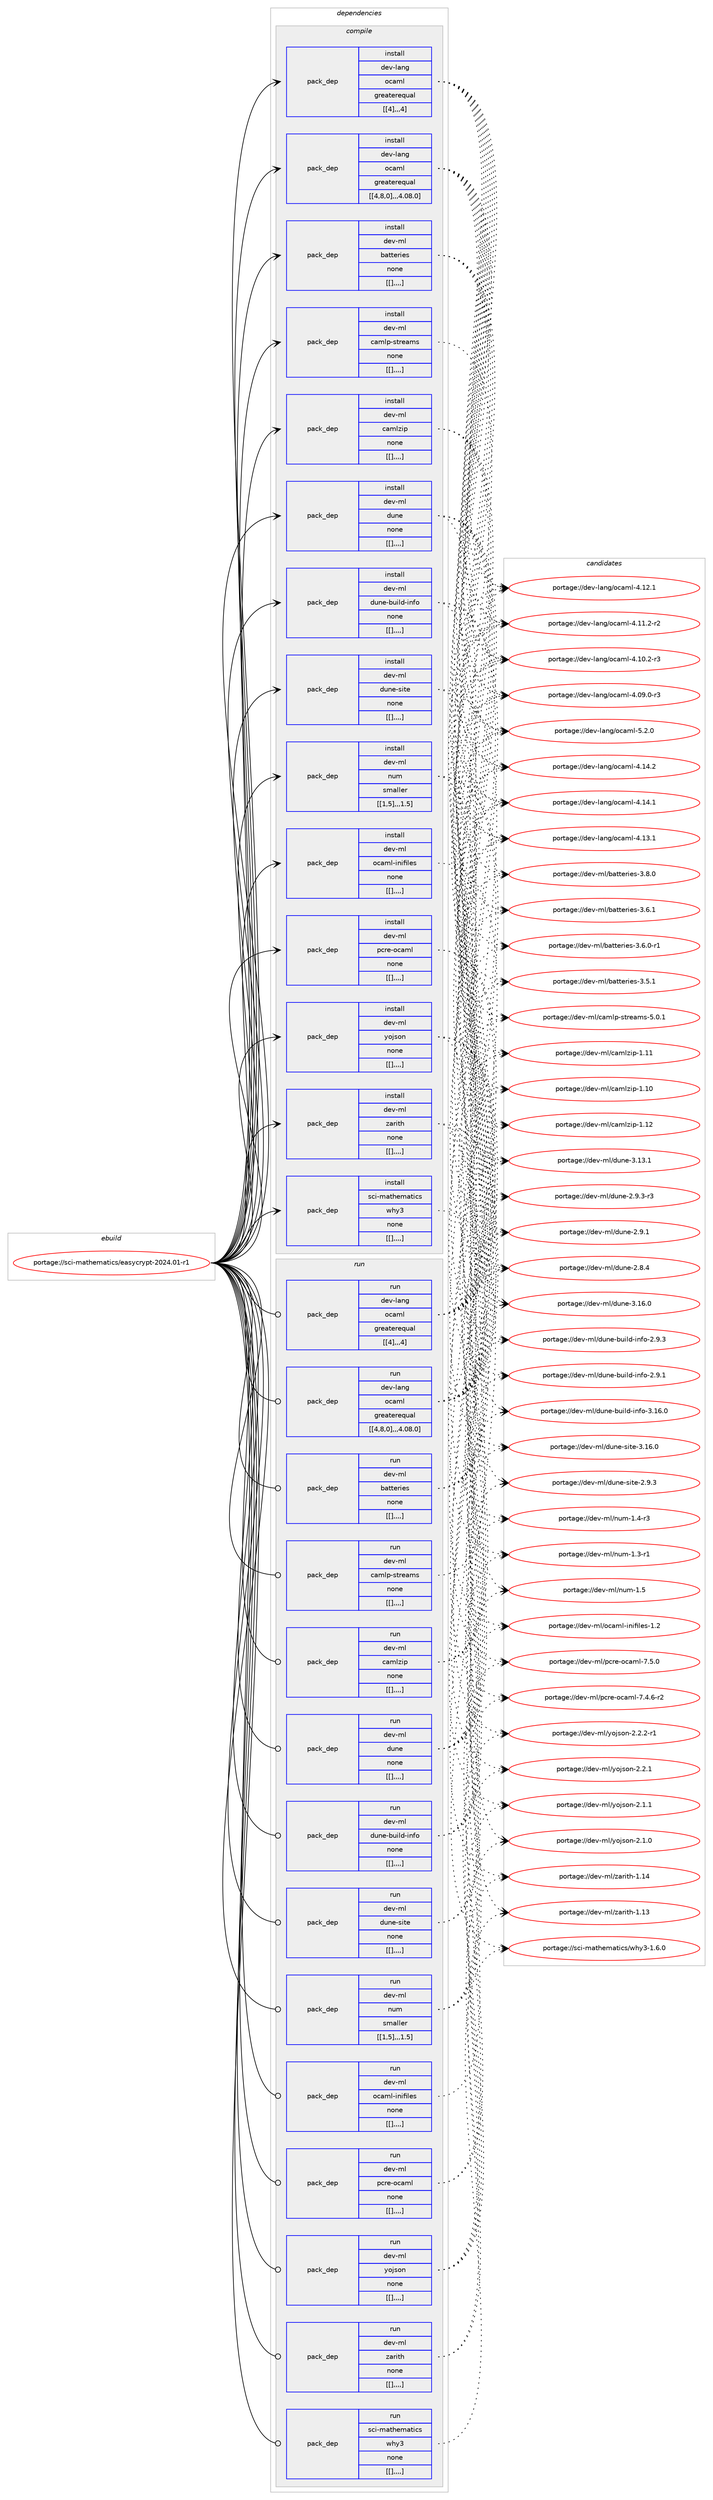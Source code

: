 digraph prolog {

# *************
# Graph options
# *************

newrank=true;
concentrate=true;
compound=true;
graph [rankdir=LR,fontname=Helvetica,fontsize=10,ranksep=1.5];#, ranksep=2.5, nodesep=0.2];
edge  [arrowhead=vee];
node  [fontname=Helvetica,fontsize=10];

# **********
# The ebuild
# **********

subgraph cluster_leftcol {
color=gray;
label=<<i>ebuild</i>>;
id [label="portage://sci-mathematics/easycrypt-2024.01-r1", color=red, width=4, href="../sci-mathematics/easycrypt-2024.01-r1.svg"];
}

# ****************
# The dependencies
# ****************

subgraph cluster_midcol {
color=gray;
label=<<i>dependencies</i>>;
subgraph cluster_compile {
fillcolor="#eeeeee";
style=filled;
label=<<i>compile</i>>;
subgraph pack312253 {
dependency429611 [label=<<TABLE BORDER="0" CELLBORDER="1" CELLSPACING="0" CELLPADDING="4" WIDTH="220"><TR><TD ROWSPAN="6" CELLPADDING="30">pack_dep</TD></TR><TR><TD WIDTH="110">install</TD></TR><TR><TD>dev-lang</TD></TR><TR><TD>ocaml</TD></TR><TR><TD>greaterequal</TD></TR><TR><TD>[[4],,,4]</TD></TR></TABLE>>, shape=none, color=blue];
}
id:e -> dependency429611:w [weight=20,style="solid",arrowhead="vee"];
subgraph pack312270 {
dependency429653 [label=<<TABLE BORDER="0" CELLBORDER="1" CELLSPACING="0" CELLPADDING="4" WIDTH="220"><TR><TD ROWSPAN="6" CELLPADDING="30">pack_dep</TD></TR><TR><TD WIDTH="110">install</TD></TR><TR><TD>dev-lang</TD></TR><TR><TD>ocaml</TD></TR><TR><TD>greaterequal</TD></TR><TR><TD>[[4,8,0],,,4.08.0]</TD></TR></TABLE>>, shape=none, color=blue];
}
id:e -> dependency429653:w [weight=20,style="solid",arrowhead="vee"];
subgraph pack312299 {
dependency429683 [label=<<TABLE BORDER="0" CELLBORDER="1" CELLSPACING="0" CELLPADDING="4" WIDTH="220"><TR><TD ROWSPAN="6" CELLPADDING="30">pack_dep</TD></TR><TR><TD WIDTH="110">install</TD></TR><TR><TD>dev-ml</TD></TR><TR><TD>batteries</TD></TR><TR><TD>none</TD></TR><TR><TD>[[],,,,]</TD></TR></TABLE>>, shape=none, color=blue];
}
id:e -> dependency429683:w [weight=20,style="solid",arrowhead="vee"];
subgraph pack312325 {
dependency429759 [label=<<TABLE BORDER="0" CELLBORDER="1" CELLSPACING="0" CELLPADDING="4" WIDTH="220"><TR><TD ROWSPAN="6" CELLPADDING="30">pack_dep</TD></TR><TR><TD WIDTH="110">install</TD></TR><TR><TD>dev-ml</TD></TR><TR><TD>camlp-streams</TD></TR><TR><TD>none</TD></TR><TR><TD>[[],,,,]</TD></TR></TABLE>>, shape=none, color=blue];
}
id:e -> dependency429759:w [weight=20,style="solid",arrowhead="vee"];
subgraph pack312385 {
dependency429801 [label=<<TABLE BORDER="0" CELLBORDER="1" CELLSPACING="0" CELLPADDING="4" WIDTH="220"><TR><TD ROWSPAN="6" CELLPADDING="30">pack_dep</TD></TR><TR><TD WIDTH="110">install</TD></TR><TR><TD>dev-ml</TD></TR><TR><TD>camlzip</TD></TR><TR><TD>none</TD></TR><TR><TD>[[],,,,]</TD></TR></TABLE>>, shape=none, color=blue];
}
id:e -> dependency429801:w [weight=20,style="solid",arrowhead="vee"];
subgraph pack312426 {
dependency429919 [label=<<TABLE BORDER="0" CELLBORDER="1" CELLSPACING="0" CELLPADDING="4" WIDTH="220"><TR><TD ROWSPAN="6" CELLPADDING="30">pack_dep</TD></TR><TR><TD WIDTH="110">install</TD></TR><TR><TD>dev-ml</TD></TR><TR><TD>dune</TD></TR><TR><TD>none</TD></TR><TR><TD>[[],,,,]</TD></TR></TABLE>>, shape=none, color=blue];
}
id:e -> dependency429919:w [weight=20,style="solid",arrowhead="vee"];
subgraph pack312486 {
dependency429956 [label=<<TABLE BORDER="0" CELLBORDER="1" CELLSPACING="0" CELLPADDING="4" WIDTH="220"><TR><TD ROWSPAN="6" CELLPADDING="30">pack_dep</TD></TR><TR><TD WIDTH="110">install</TD></TR><TR><TD>dev-ml</TD></TR><TR><TD>dune-build-info</TD></TR><TR><TD>none</TD></TR><TR><TD>[[],,,,]</TD></TR></TABLE>>, shape=none, color=blue];
}
id:e -> dependency429956:w [weight=20,style="solid",arrowhead="vee"];
subgraph pack312511 {
dependency430025 [label=<<TABLE BORDER="0" CELLBORDER="1" CELLSPACING="0" CELLPADDING="4" WIDTH="220"><TR><TD ROWSPAN="6" CELLPADDING="30">pack_dep</TD></TR><TR><TD WIDTH="110">install</TD></TR><TR><TD>dev-ml</TD></TR><TR><TD>dune-site</TD></TR><TR><TD>none</TD></TR><TR><TD>[[],,,,]</TD></TR></TABLE>>, shape=none, color=blue];
}
id:e -> dependency430025:w [weight=20,style="solid",arrowhead="vee"];
subgraph pack312609 {
dependency430113 [label=<<TABLE BORDER="0" CELLBORDER="1" CELLSPACING="0" CELLPADDING="4" WIDTH="220"><TR><TD ROWSPAN="6" CELLPADDING="30">pack_dep</TD></TR><TR><TD WIDTH="110">install</TD></TR><TR><TD>dev-ml</TD></TR><TR><TD>num</TD></TR><TR><TD>smaller</TD></TR><TR><TD>[[1,5],,,1.5]</TD></TR></TABLE>>, shape=none, color=blue];
}
id:e -> dependency430113:w [weight=20,style="solid",arrowhead="vee"];
subgraph pack312639 {
dependency430198 [label=<<TABLE BORDER="0" CELLBORDER="1" CELLSPACING="0" CELLPADDING="4" WIDTH="220"><TR><TD ROWSPAN="6" CELLPADDING="30">pack_dep</TD></TR><TR><TD WIDTH="110">install</TD></TR><TR><TD>dev-ml</TD></TR><TR><TD>ocaml-inifiles</TD></TR><TR><TD>none</TD></TR><TR><TD>[[],,,,]</TD></TR></TABLE>>, shape=none, color=blue];
}
id:e -> dependency430198:w [weight=20,style="solid",arrowhead="vee"];
subgraph pack312679 {
dependency430217 [label=<<TABLE BORDER="0" CELLBORDER="1" CELLSPACING="0" CELLPADDING="4" WIDTH="220"><TR><TD ROWSPAN="6" CELLPADDING="30">pack_dep</TD></TR><TR><TD WIDTH="110">install</TD></TR><TR><TD>dev-ml</TD></TR><TR><TD>pcre-ocaml</TD></TR><TR><TD>none</TD></TR><TR><TD>[[],,,,]</TD></TR></TABLE>>, shape=none, color=blue];
}
id:e -> dependency430217:w [weight=20,style="solid",arrowhead="vee"];
subgraph pack312710 {
dependency430238 [label=<<TABLE BORDER="0" CELLBORDER="1" CELLSPACING="0" CELLPADDING="4" WIDTH="220"><TR><TD ROWSPAN="6" CELLPADDING="30">pack_dep</TD></TR><TR><TD WIDTH="110">install</TD></TR><TR><TD>dev-ml</TD></TR><TR><TD>yojson</TD></TR><TR><TD>none</TD></TR><TR><TD>[[],,,,]</TD></TR></TABLE>>, shape=none, color=blue];
}
id:e -> dependency430238:w [weight=20,style="solid",arrowhead="vee"];
subgraph pack312723 {
dependency430274 [label=<<TABLE BORDER="0" CELLBORDER="1" CELLSPACING="0" CELLPADDING="4" WIDTH="220"><TR><TD ROWSPAN="6" CELLPADDING="30">pack_dep</TD></TR><TR><TD WIDTH="110">install</TD></TR><TR><TD>dev-ml</TD></TR><TR><TD>zarith</TD></TR><TR><TD>none</TD></TR><TR><TD>[[],,,,]</TD></TR></TABLE>>, shape=none, color=blue];
}
id:e -> dependency430274:w [weight=20,style="solid",arrowhead="vee"];
subgraph pack312747 {
dependency430291 [label=<<TABLE BORDER="0" CELLBORDER="1" CELLSPACING="0" CELLPADDING="4" WIDTH="220"><TR><TD ROWSPAN="6" CELLPADDING="30">pack_dep</TD></TR><TR><TD WIDTH="110">install</TD></TR><TR><TD>sci-mathematics</TD></TR><TR><TD>why3</TD></TR><TR><TD>none</TD></TR><TR><TD>[[],,,,]</TD></TR></TABLE>>, shape=none, color=blue];
}
id:e -> dependency430291:w [weight=20,style="solid",arrowhead="vee"];
}
subgraph cluster_compileandrun {
fillcolor="#eeeeee";
style=filled;
label=<<i>compile and run</i>>;
}
subgraph cluster_run {
fillcolor="#eeeeee";
style=filled;
label=<<i>run</i>>;
subgraph pack312751 {
dependency430313 [label=<<TABLE BORDER="0" CELLBORDER="1" CELLSPACING="0" CELLPADDING="4" WIDTH="220"><TR><TD ROWSPAN="6" CELLPADDING="30">pack_dep</TD></TR><TR><TD WIDTH="110">run</TD></TR><TR><TD>dev-lang</TD></TR><TR><TD>ocaml</TD></TR><TR><TD>greaterequal</TD></TR><TR><TD>[[4],,,4]</TD></TR></TABLE>>, shape=none, color=blue];
}
id:e -> dependency430313:w [weight=20,style="solid",arrowhead="odot"];
subgraph pack312775 {
dependency430331 [label=<<TABLE BORDER="0" CELLBORDER="1" CELLSPACING="0" CELLPADDING="4" WIDTH="220"><TR><TD ROWSPAN="6" CELLPADDING="30">pack_dep</TD></TR><TR><TD WIDTH="110">run</TD></TR><TR><TD>dev-lang</TD></TR><TR><TD>ocaml</TD></TR><TR><TD>greaterequal</TD></TR><TR><TD>[[4,8,0],,,4.08.0]</TD></TR></TABLE>>, shape=none, color=blue];
}
id:e -> dependency430331:w [weight=20,style="solid",arrowhead="odot"];
subgraph pack312789 {
dependency430349 [label=<<TABLE BORDER="0" CELLBORDER="1" CELLSPACING="0" CELLPADDING="4" WIDTH="220"><TR><TD ROWSPAN="6" CELLPADDING="30">pack_dep</TD></TR><TR><TD WIDTH="110">run</TD></TR><TR><TD>dev-ml</TD></TR><TR><TD>batteries</TD></TR><TR><TD>none</TD></TR><TR><TD>[[],,,,]</TD></TR></TABLE>>, shape=none, color=blue];
}
id:e -> dependency430349:w [weight=20,style="solid",arrowhead="odot"];
subgraph pack312850 {
dependency430448 [label=<<TABLE BORDER="0" CELLBORDER="1" CELLSPACING="0" CELLPADDING="4" WIDTH="220"><TR><TD ROWSPAN="6" CELLPADDING="30">pack_dep</TD></TR><TR><TD WIDTH="110">run</TD></TR><TR><TD>dev-ml</TD></TR><TR><TD>camlp-streams</TD></TR><TR><TD>none</TD></TR><TR><TD>[[],,,,]</TD></TR></TABLE>>, shape=none, color=blue];
}
id:e -> dependency430448:w [weight=20,style="solid",arrowhead="odot"];
subgraph pack312919 {
dependency430555 [label=<<TABLE BORDER="0" CELLBORDER="1" CELLSPACING="0" CELLPADDING="4" WIDTH="220"><TR><TD ROWSPAN="6" CELLPADDING="30">pack_dep</TD></TR><TR><TD WIDTH="110">run</TD></TR><TR><TD>dev-ml</TD></TR><TR><TD>camlzip</TD></TR><TR><TD>none</TD></TR><TR><TD>[[],,,,]</TD></TR></TABLE>>, shape=none, color=blue];
}
id:e -> dependency430555:w [weight=20,style="solid",arrowhead="odot"];
subgraph pack312959 {
dependency430574 [label=<<TABLE BORDER="0" CELLBORDER="1" CELLSPACING="0" CELLPADDING="4" WIDTH="220"><TR><TD ROWSPAN="6" CELLPADDING="30">pack_dep</TD></TR><TR><TD WIDTH="110">run</TD></TR><TR><TD>dev-ml</TD></TR><TR><TD>dune</TD></TR><TR><TD>none</TD></TR><TR><TD>[[],,,,]</TD></TR></TABLE>>, shape=none, color=blue];
}
id:e -> dependency430574:w [weight=20,style="solid",arrowhead="odot"];
subgraph pack312996 {
dependency430628 [label=<<TABLE BORDER="0" CELLBORDER="1" CELLSPACING="0" CELLPADDING="4" WIDTH="220"><TR><TD ROWSPAN="6" CELLPADDING="30">pack_dep</TD></TR><TR><TD WIDTH="110">run</TD></TR><TR><TD>dev-ml</TD></TR><TR><TD>dune-build-info</TD></TR><TR><TD>none</TD></TR><TR><TD>[[],,,,]</TD></TR></TABLE>>, shape=none, color=blue];
}
id:e -> dependency430628:w [weight=20,style="solid",arrowhead="odot"];
subgraph pack313025 {
dependency430681 [label=<<TABLE BORDER="0" CELLBORDER="1" CELLSPACING="0" CELLPADDING="4" WIDTH="220"><TR><TD ROWSPAN="6" CELLPADDING="30">pack_dep</TD></TR><TR><TD WIDTH="110">run</TD></TR><TR><TD>dev-ml</TD></TR><TR><TD>dune-site</TD></TR><TR><TD>none</TD></TR><TR><TD>[[],,,,]</TD></TR></TABLE>>, shape=none, color=blue];
}
id:e -> dependency430681:w [weight=20,style="solid",arrowhead="odot"];
subgraph pack313049 {
dependency430702 [label=<<TABLE BORDER="0" CELLBORDER="1" CELLSPACING="0" CELLPADDING="4" WIDTH="220"><TR><TD ROWSPAN="6" CELLPADDING="30">pack_dep</TD></TR><TR><TD WIDTH="110">run</TD></TR><TR><TD>dev-ml</TD></TR><TR><TD>num</TD></TR><TR><TD>smaller</TD></TR><TR><TD>[[1,5],,,1.5]</TD></TR></TABLE>>, shape=none, color=blue];
}
id:e -> dependency430702:w [weight=20,style="solid",arrowhead="odot"];
subgraph pack313075 {
dependency430757 [label=<<TABLE BORDER="0" CELLBORDER="1" CELLSPACING="0" CELLPADDING="4" WIDTH="220"><TR><TD ROWSPAN="6" CELLPADDING="30">pack_dep</TD></TR><TR><TD WIDTH="110">run</TD></TR><TR><TD>dev-ml</TD></TR><TR><TD>ocaml-inifiles</TD></TR><TR><TD>none</TD></TR><TR><TD>[[],,,,]</TD></TR></TABLE>>, shape=none, color=blue];
}
id:e -> dependency430757:w [weight=20,style="solid",arrowhead="odot"];
subgraph pack313102 {
dependency430779 [label=<<TABLE BORDER="0" CELLBORDER="1" CELLSPACING="0" CELLPADDING="4" WIDTH="220"><TR><TD ROWSPAN="6" CELLPADDING="30">pack_dep</TD></TR><TR><TD WIDTH="110">run</TD></TR><TR><TD>dev-ml</TD></TR><TR><TD>pcre-ocaml</TD></TR><TR><TD>none</TD></TR><TR><TD>[[],,,,]</TD></TR></TABLE>>, shape=none, color=blue];
}
id:e -> dependency430779:w [weight=20,style="solid",arrowhead="odot"];
subgraph pack313117 {
dependency430821 [label=<<TABLE BORDER="0" CELLBORDER="1" CELLSPACING="0" CELLPADDING="4" WIDTH="220"><TR><TD ROWSPAN="6" CELLPADDING="30">pack_dep</TD></TR><TR><TD WIDTH="110">run</TD></TR><TR><TD>dev-ml</TD></TR><TR><TD>yojson</TD></TR><TR><TD>none</TD></TR><TR><TD>[[],,,,]</TD></TR></TABLE>>, shape=none, color=blue];
}
id:e -> dependency430821:w [weight=20,style="solid",arrowhead="odot"];
subgraph pack313133 {
dependency430839 [label=<<TABLE BORDER="0" CELLBORDER="1" CELLSPACING="0" CELLPADDING="4" WIDTH="220"><TR><TD ROWSPAN="6" CELLPADDING="30">pack_dep</TD></TR><TR><TD WIDTH="110">run</TD></TR><TR><TD>dev-ml</TD></TR><TR><TD>zarith</TD></TR><TR><TD>none</TD></TR><TR><TD>[[],,,,]</TD></TR></TABLE>>, shape=none, color=blue];
}
id:e -> dependency430839:w [weight=20,style="solid",arrowhead="odot"];
subgraph pack313145 {
dependency430880 [label=<<TABLE BORDER="0" CELLBORDER="1" CELLSPACING="0" CELLPADDING="4" WIDTH="220"><TR><TD ROWSPAN="6" CELLPADDING="30">pack_dep</TD></TR><TR><TD WIDTH="110">run</TD></TR><TR><TD>sci-mathematics</TD></TR><TR><TD>why3</TD></TR><TR><TD>none</TD></TR><TR><TD>[[],,,,]</TD></TR></TABLE>>, shape=none, color=blue];
}
id:e -> dependency430880:w [weight=20,style="solid",arrowhead="odot"];
}
}

# **************
# The candidates
# **************

subgraph cluster_choices {
rank=same;
color=gray;
label=<<i>candidates</i>>;

subgraph choice312291 {
color=black;
nodesep=1;
choice1001011184510897110103471119997109108455346504648 [label="portage://dev-lang/ocaml-5.2.0", color=red, width=4,href="../dev-lang/ocaml-5.2.0.svg"];
choice100101118451089711010347111999710910845524649524650 [label="portage://dev-lang/ocaml-4.14.2", color=red, width=4,href="../dev-lang/ocaml-4.14.2.svg"];
choice100101118451089711010347111999710910845524649524649 [label="portage://dev-lang/ocaml-4.14.1", color=red, width=4,href="../dev-lang/ocaml-4.14.1.svg"];
choice100101118451089711010347111999710910845524649514649 [label="portage://dev-lang/ocaml-4.13.1", color=red, width=4,href="../dev-lang/ocaml-4.13.1.svg"];
choice100101118451089711010347111999710910845524649504649 [label="portage://dev-lang/ocaml-4.12.1", color=red, width=4,href="../dev-lang/ocaml-4.12.1.svg"];
choice1001011184510897110103471119997109108455246494946504511450 [label="portage://dev-lang/ocaml-4.11.2-r2", color=red, width=4,href="../dev-lang/ocaml-4.11.2-r2.svg"];
choice1001011184510897110103471119997109108455246494846504511451 [label="portage://dev-lang/ocaml-4.10.2-r3", color=red, width=4,href="../dev-lang/ocaml-4.10.2-r3.svg"];
choice1001011184510897110103471119997109108455246485746484511451 [label="portage://dev-lang/ocaml-4.09.0-r3", color=red, width=4,href="../dev-lang/ocaml-4.09.0-r3.svg"];
dependency429611:e -> choice1001011184510897110103471119997109108455346504648:w [style=dotted,weight="100"];
dependency429611:e -> choice100101118451089711010347111999710910845524649524650:w [style=dotted,weight="100"];
dependency429611:e -> choice100101118451089711010347111999710910845524649524649:w [style=dotted,weight="100"];
dependency429611:e -> choice100101118451089711010347111999710910845524649514649:w [style=dotted,weight="100"];
dependency429611:e -> choice100101118451089711010347111999710910845524649504649:w [style=dotted,weight="100"];
dependency429611:e -> choice1001011184510897110103471119997109108455246494946504511450:w [style=dotted,weight="100"];
dependency429611:e -> choice1001011184510897110103471119997109108455246494846504511451:w [style=dotted,weight="100"];
dependency429611:e -> choice1001011184510897110103471119997109108455246485746484511451:w [style=dotted,weight="100"];
}
subgraph choice312297 {
color=black;
nodesep=1;
choice1001011184510897110103471119997109108455346504648 [label="portage://dev-lang/ocaml-5.2.0", color=red, width=4,href="../dev-lang/ocaml-5.2.0.svg"];
choice100101118451089711010347111999710910845524649524650 [label="portage://dev-lang/ocaml-4.14.2", color=red, width=4,href="../dev-lang/ocaml-4.14.2.svg"];
choice100101118451089711010347111999710910845524649524649 [label="portage://dev-lang/ocaml-4.14.1", color=red, width=4,href="../dev-lang/ocaml-4.14.1.svg"];
choice100101118451089711010347111999710910845524649514649 [label="portage://dev-lang/ocaml-4.13.1", color=red, width=4,href="../dev-lang/ocaml-4.13.1.svg"];
choice100101118451089711010347111999710910845524649504649 [label="portage://dev-lang/ocaml-4.12.1", color=red, width=4,href="../dev-lang/ocaml-4.12.1.svg"];
choice1001011184510897110103471119997109108455246494946504511450 [label="portage://dev-lang/ocaml-4.11.2-r2", color=red, width=4,href="../dev-lang/ocaml-4.11.2-r2.svg"];
choice1001011184510897110103471119997109108455246494846504511451 [label="portage://dev-lang/ocaml-4.10.2-r3", color=red, width=4,href="../dev-lang/ocaml-4.10.2-r3.svg"];
choice1001011184510897110103471119997109108455246485746484511451 [label="portage://dev-lang/ocaml-4.09.0-r3", color=red, width=4,href="../dev-lang/ocaml-4.09.0-r3.svg"];
dependency429653:e -> choice1001011184510897110103471119997109108455346504648:w [style=dotted,weight="100"];
dependency429653:e -> choice100101118451089711010347111999710910845524649524650:w [style=dotted,weight="100"];
dependency429653:e -> choice100101118451089711010347111999710910845524649524649:w [style=dotted,weight="100"];
dependency429653:e -> choice100101118451089711010347111999710910845524649514649:w [style=dotted,weight="100"];
dependency429653:e -> choice100101118451089711010347111999710910845524649504649:w [style=dotted,weight="100"];
dependency429653:e -> choice1001011184510897110103471119997109108455246494946504511450:w [style=dotted,weight="100"];
dependency429653:e -> choice1001011184510897110103471119997109108455246494846504511451:w [style=dotted,weight="100"];
dependency429653:e -> choice1001011184510897110103471119997109108455246485746484511451:w [style=dotted,weight="100"];
}
subgraph choice312322 {
color=black;
nodesep=1;
choice10010111845109108479897116116101114105101115455146564648 [label="portage://dev-ml/batteries-3.8.0", color=red, width=4,href="../dev-ml/batteries-3.8.0.svg"];
choice10010111845109108479897116116101114105101115455146544649 [label="portage://dev-ml/batteries-3.6.1", color=red, width=4,href="../dev-ml/batteries-3.6.1.svg"];
choice100101118451091084798971161161011141051011154551465446484511449 [label="portage://dev-ml/batteries-3.6.0-r1", color=red, width=4,href="../dev-ml/batteries-3.6.0-r1.svg"];
choice10010111845109108479897116116101114105101115455146534649 [label="portage://dev-ml/batteries-3.5.1", color=red, width=4,href="../dev-ml/batteries-3.5.1.svg"];
dependency429683:e -> choice10010111845109108479897116116101114105101115455146564648:w [style=dotted,weight="100"];
dependency429683:e -> choice10010111845109108479897116116101114105101115455146544649:w [style=dotted,weight="100"];
dependency429683:e -> choice100101118451091084798971161161011141051011154551465446484511449:w [style=dotted,weight="100"];
dependency429683:e -> choice10010111845109108479897116116101114105101115455146534649:w [style=dotted,weight="100"];
}
subgraph choice312355 {
color=black;
nodesep=1;
choice100101118451091084799971091081124511511611410197109115455346484649 [label="portage://dev-ml/camlp-streams-5.0.1", color=red, width=4,href="../dev-ml/camlp-streams-5.0.1.svg"];
dependency429759:e -> choice100101118451091084799971091081124511511611410197109115455346484649:w [style=dotted,weight="100"];
}
subgraph choice312387 {
color=black;
nodesep=1;
choice100101118451091084799971091081221051124549464950 [label="portage://dev-ml/camlzip-1.12", color=red, width=4,href="../dev-ml/camlzip-1.12.svg"];
choice100101118451091084799971091081221051124549464949 [label="portage://dev-ml/camlzip-1.11", color=red, width=4,href="../dev-ml/camlzip-1.11.svg"];
choice100101118451091084799971091081221051124549464948 [label="portage://dev-ml/camlzip-1.10", color=red, width=4,href="../dev-ml/camlzip-1.10.svg"];
dependency429801:e -> choice100101118451091084799971091081221051124549464950:w [style=dotted,weight="100"];
dependency429801:e -> choice100101118451091084799971091081221051124549464949:w [style=dotted,weight="100"];
dependency429801:e -> choice100101118451091084799971091081221051124549464948:w [style=dotted,weight="100"];
}
subgraph choice312389 {
color=black;
nodesep=1;
choice100101118451091084710011711010145514649544648 [label="portage://dev-ml/dune-3.16.0", color=red, width=4,href="../dev-ml/dune-3.16.0.svg"];
choice100101118451091084710011711010145514649514649 [label="portage://dev-ml/dune-3.13.1", color=red, width=4,href="../dev-ml/dune-3.13.1.svg"];
choice10010111845109108471001171101014550465746514511451 [label="portage://dev-ml/dune-2.9.3-r3", color=red, width=4,href="../dev-ml/dune-2.9.3-r3.svg"];
choice1001011184510910847100117110101455046574649 [label="portage://dev-ml/dune-2.9.1", color=red, width=4,href="../dev-ml/dune-2.9.1.svg"];
choice1001011184510910847100117110101455046564652 [label="portage://dev-ml/dune-2.8.4", color=red, width=4,href="../dev-ml/dune-2.8.4.svg"];
dependency429919:e -> choice100101118451091084710011711010145514649544648:w [style=dotted,weight="100"];
dependency429919:e -> choice100101118451091084710011711010145514649514649:w [style=dotted,weight="100"];
dependency429919:e -> choice10010111845109108471001171101014550465746514511451:w [style=dotted,weight="100"];
dependency429919:e -> choice1001011184510910847100117110101455046574649:w [style=dotted,weight="100"];
dependency429919:e -> choice1001011184510910847100117110101455046564652:w [style=dotted,weight="100"];
}
subgraph choice312390 {
color=black;
nodesep=1;
choice100101118451091084710011711010145981171051081004510511010211145514649544648 [label="portage://dev-ml/dune-build-info-3.16.0", color=red, width=4,href="../dev-ml/dune-build-info-3.16.0.svg"];
choice1001011184510910847100117110101459811710510810045105110102111455046574651 [label="portage://dev-ml/dune-build-info-2.9.3", color=red, width=4,href="../dev-ml/dune-build-info-2.9.3.svg"];
choice1001011184510910847100117110101459811710510810045105110102111455046574649 [label="portage://dev-ml/dune-build-info-2.9.1", color=red, width=4,href="../dev-ml/dune-build-info-2.9.1.svg"];
dependency429956:e -> choice100101118451091084710011711010145981171051081004510511010211145514649544648:w [style=dotted,weight="100"];
dependency429956:e -> choice1001011184510910847100117110101459811710510810045105110102111455046574651:w [style=dotted,weight="100"];
dependency429956:e -> choice1001011184510910847100117110101459811710510810045105110102111455046574649:w [style=dotted,weight="100"];
}
subgraph choice312400 {
color=black;
nodesep=1;
choice10010111845109108471001171101014511510511610145514649544648 [label="portage://dev-ml/dune-site-3.16.0", color=red, width=4,href="../dev-ml/dune-site-3.16.0.svg"];
choice100101118451091084710011711010145115105116101455046574651 [label="portage://dev-ml/dune-site-2.9.3", color=red, width=4,href="../dev-ml/dune-site-2.9.3.svg"];
dependency430025:e -> choice10010111845109108471001171101014511510511610145514649544648:w [style=dotted,weight="100"];
dependency430025:e -> choice100101118451091084710011711010145115105116101455046574651:w [style=dotted,weight="100"];
}
subgraph choice312404 {
color=black;
nodesep=1;
choice100101118451091084711011710945494653 [label="portage://dev-ml/num-1.5", color=red, width=4,href="../dev-ml/num-1.5.svg"];
choice1001011184510910847110117109454946524511451 [label="portage://dev-ml/num-1.4-r3", color=red, width=4,href="../dev-ml/num-1.4-r3.svg"];
choice1001011184510910847110117109454946514511449 [label="portage://dev-ml/num-1.3-r1", color=red, width=4,href="../dev-ml/num-1.3-r1.svg"];
dependency430113:e -> choice100101118451091084711011710945494653:w [style=dotted,weight="100"];
dependency430113:e -> choice1001011184510910847110117109454946524511451:w [style=dotted,weight="100"];
dependency430113:e -> choice1001011184510910847110117109454946514511449:w [style=dotted,weight="100"];
}
subgraph choice312408 {
color=black;
nodesep=1;
choice100101118451091084711199971091084510511010510210510810111545494650 [label="portage://dev-ml/ocaml-inifiles-1.2", color=red, width=4,href="../dev-ml/ocaml-inifiles-1.2.svg"];
dependency430198:e -> choice100101118451091084711199971091084510511010510210510810111545494650:w [style=dotted,weight="100"];
}
subgraph choice312433 {
color=black;
nodesep=1;
choice100101118451091084711299114101451119997109108455546534648 [label="portage://dev-ml/pcre-ocaml-7.5.0", color=red, width=4,href="../dev-ml/pcre-ocaml-7.5.0.svg"];
choice1001011184510910847112991141014511199971091084555465246544511450 [label="portage://dev-ml/pcre-ocaml-7.4.6-r2", color=red, width=4,href="../dev-ml/pcre-ocaml-7.4.6-r2.svg"];
dependency430217:e -> choice100101118451091084711299114101451119997109108455546534648:w [style=dotted,weight="100"];
dependency430217:e -> choice1001011184510910847112991141014511199971091084555465246544511450:w [style=dotted,weight="100"];
}
subgraph choice312435 {
color=black;
nodesep=1;
choice10010111845109108471211111061151111104550465046504511449 [label="portage://dev-ml/yojson-2.2.2-r1", color=red, width=4,href="../dev-ml/yojson-2.2.2-r1.svg"];
choice1001011184510910847121111106115111110455046504649 [label="portage://dev-ml/yojson-2.2.1", color=red, width=4,href="../dev-ml/yojson-2.2.1.svg"];
choice1001011184510910847121111106115111110455046494649 [label="portage://dev-ml/yojson-2.1.1", color=red, width=4,href="../dev-ml/yojson-2.1.1.svg"];
choice1001011184510910847121111106115111110455046494648 [label="portage://dev-ml/yojson-2.1.0", color=red, width=4,href="../dev-ml/yojson-2.1.0.svg"];
dependency430238:e -> choice10010111845109108471211111061151111104550465046504511449:w [style=dotted,weight="100"];
dependency430238:e -> choice1001011184510910847121111106115111110455046504649:w [style=dotted,weight="100"];
dependency430238:e -> choice1001011184510910847121111106115111110455046494649:w [style=dotted,weight="100"];
dependency430238:e -> choice1001011184510910847121111106115111110455046494648:w [style=dotted,weight="100"];
}
subgraph choice312442 {
color=black;
nodesep=1;
choice1001011184510910847122971141051161044549464952 [label="portage://dev-ml/zarith-1.14", color=red, width=4,href="../dev-ml/zarith-1.14.svg"];
choice1001011184510910847122971141051161044549464951 [label="portage://dev-ml/zarith-1.13", color=red, width=4,href="../dev-ml/zarith-1.13.svg"];
dependency430274:e -> choice1001011184510910847122971141051161044549464952:w [style=dotted,weight="100"];
dependency430274:e -> choice1001011184510910847122971141051161044549464951:w [style=dotted,weight="100"];
}
subgraph choice312444 {
color=black;
nodesep=1;
choice11599105451099711610410110997116105991154711910412151454946544648 [label="portage://sci-mathematics/why3-1.6.0", color=red, width=4,href="../sci-mathematics/why3-1.6.0.svg"];
dependency430291:e -> choice11599105451099711610410110997116105991154711910412151454946544648:w [style=dotted,weight="100"];
}
subgraph choice312446 {
color=black;
nodesep=1;
choice1001011184510897110103471119997109108455346504648 [label="portage://dev-lang/ocaml-5.2.0", color=red, width=4,href="../dev-lang/ocaml-5.2.0.svg"];
choice100101118451089711010347111999710910845524649524650 [label="portage://dev-lang/ocaml-4.14.2", color=red, width=4,href="../dev-lang/ocaml-4.14.2.svg"];
choice100101118451089711010347111999710910845524649524649 [label="portage://dev-lang/ocaml-4.14.1", color=red, width=4,href="../dev-lang/ocaml-4.14.1.svg"];
choice100101118451089711010347111999710910845524649514649 [label="portage://dev-lang/ocaml-4.13.1", color=red, width=4,href="../dev-lang/ocaml-4.13.1.svg"];
choice100101118451089711010347111999710910845524649504649 [label="portage://dev-lang/ocaml-4.12.1", color=red, width=4,href="../dev-lang/ocaml-4.12.1.svg"];
choice1001011184510897110103471119997109108455246494946504511450 [label="portage://dev-lang/ocaml-4.11.2-r2", color=red, width=4,href="../dev-lang/ocaml-4.11.2-r2.svg"];
choice1001011184510897110103471119997109108455246494846504511451 [label="portage://dev-lang/ocaml-4.10.2-r3", color=red, width=4,href="../dev-lang/ocaml-4.10.2-r3.svg"];
choice1001011184510897110103471119997109108455246485746484511451 [label="portage://dev-lang/ocaml-4.09.0-r3", color=red, width=4,href="../dev-lang/ocaml-4.09.0-r3.svg"];
dependency430313:e -> choice1001011184510897110103471119997109108455346504648:w [style=dotted,weight="100"];
dependency430313:e -> choice100101118451089711010347111999710910845524649524650:w [style=dotted,weight="100"];
dependency430313:e -> choice100101118451089711010347111999710910845524649524649:w [style=dotted,weight="100"];
dependency430313:e -> choice100101118451089711010347111999710910845524649514649:w [style=dotted,weight="100"];
dependency430313:e -> choice100101118451089711010347111999710910845524649504649:w [style=dotted,weight="100"];
dependency430313:e -> choice1001011184510897110103471119997109108455246494946504511450:w [style=dotted,weight="100"];
dependency430313:e -> choice1001011184510897110103471119997109108455246494846504511451:w [style=dotted,weight="100"];
dependency430313:e -> choice1001011184510897110103471119997109108455246485746484511451:w [style=dotted,weight="100"];
}
subgraph choice312465 {
color=black;
nodesep=1;
choice1001011184510897110103471119997109108455346504648 [label="portage://dev-lang/ocaml-5.2.0", color=red, width=4,href="../dev-lang/ocaml-5.2.0.svg"];
choice100101118451089711010347111999710910845524649524650 [label="portage://dev-lang/ocaml-4.14.2", color=red, width=4,href="../dev-lang/ocaml-4.14.2.svg"];
choice100101118451089711010347111999710910845524649524649 [label="portage://dev-lang/ocaml-4.14.1", color=red, width=4,href="../dev-lang/ocaml-4.14.1.svg"];
choice100101118451089711010347111999710910845524649514649 [label="portage://dev-lang/ocaml-4.13.1", color=red, width=4,href="../dev-lang/ocaml-4.13.1.svg"];
choice100101118451089711010347111999710910845524649504649 [label="portage://dev-lang/ocaml-4.12.1", color=red, width=4,href="../dev-lang/ocaml-4.12.1.svg"];
choice1001011184510897110103471119997109108455246494946504511450 [label="portage://dev-lang/ocaml-4.11.2-r2", color=red, width=4,href="../dev-lang/ocaml-4.11.2-r2.svg"];
choice1001011184510897110103471119997109108455246494846504511451 [label="portage://dev-lang/ocaml-4.10.2-r3", color=red, width=4,href="../dev-lang/ocaml-4.10.2-r3.svg"];
choice1001011184510897110103471119997109108455246485746484511451 [label="portage://dev-lang/ocaml-4.09.0-r3", color=red, width=4,href="../dev-lang/ocaml-4.09.0-r3.svg"];
dependency430331:e -> choice1001011184510897110103471119997109108455346504648:w [style=dotted,weight="100"];
dependency430331:e -> choice100101118451089711010347111999710910845524649524650:w [style=dotted,weight="100"];
dependency430331:e -> choice100101118451089711010347111999710910845524649524649:w [style=dotted,weight="100"];
dependency430331:e -> choice100101118451089711010347111999710910845524649514649:w [style=dotted,weight="100"];
dependency430331:e -> choice100101118451089711010347111999710910845524649504649:w [style=dotted,weight="100"];
dependency430331:e -> choice1001011184510897110103471119997109108455246494946504511450:w [style=dotted,weight="100"];
dependency430331:e -> choice1001011184510897110103471119997109108455246494846504511451:w [style=dotted,weight="100"];
dependency430331:e -> choice1001011184510897110103471119997109108455246485746484511451:w [style=dotted,weight="100"];
}
subgraph choice312477 {
color=black;
nodesep=1;
choice10010111845109108479897116116101114105101115455146564648 [label="portage://dev-ml/batteries-3.8.0", color=red, width=4,href="../dev-ml/batteries-3.8.0.svg"];
choice10010111845109108479897116116101114105101115455146544649 [label="portage://dev-ml/batteries-3.6.1", color=red, width=4,href="../dev-ml/batteries-3.6.1.svg"];
choice100101118451091084798971161161011141051011154551465446484511449 [label="portage://dev-ml/batteries-3.6.0-r1", color=red, width=4,href="../dev-ml/batteries-3.6.0-r1.svg"];
choice10010111845109108479897116116101114105101115455146534649 [label="portage://dev-ml/batteries-3.5.1", color=red, width=4,href="../dev-ml/batteries-3.5.1.svg"];
dependency430349:e -> choice10010111845109108479897116116101114105101115455146564648:w [style=dotted,weight="100"];
dependency430349:e -> choice10010111845109108479897116116101114105101115455146544649:w [style=dotted,weight="100"];
dependency430349:e -> choice100101118451091084798971161161011141051011154551465446484511449:w [style=dotted,weight="100"];
dependency430349:e -> choice10010111845109108479897116116101114105101115455146534649:w [style=dotted,weight="100"];
}
subgraph choice312478 {
color=black;
nodesep=1;
choice100101118451091084799971091081124511511611410197109115455346484649 [label="portage://dev-ml/camlp-streams-5.0.1", color=red, width=4,href="../dev-ml/camlp-streams-5.0.1.svg"];
dependency430448:e -> choice100101118451091084799971091081124511511611410197109115455346484649:w [style=dotted,weight="100"];
}
subgraph choice312496 {
color=black;
nodesep=1;
choice100101118451091084799971091081221051124549464950 [label="portage://dev-ml/camlzip-1.12", color=red, width=4,href="../dev-ml/camlzip-1.12.svg"];
choice100101118451091084799971091081221051124549464949 [label="portage://dev-ml/camlzip-1.11", color=red, width=4,href="../dev-ml/camlzip-1.11.svg"];
choice100101118451091084799971091081221051124549464948 [label="portage://dev-ml/camlzip-1.10", color=red, width=4,href="../dev-ml/camlzip-1.10.svg"];
dependency430555:e -> choice100101118451091084799971091081221051124549464950:w [style=dotted,weight="100"];
dependency430555:e -> choice100101118451091084799971091081221051124549464949:w [style=dotted,weight="100"];
dependency430555:e -> choice100101118451091084799971091081221051124549464948:w [style=dotted,weight="100"];
}
subgraph choice312502 {
color=black;
nodesep=1;
choice100101118451091084710011711010145514649544648 [label="portage://dev-ml/dune-3.16.0", color=red, width=4,href="../dev-ml/dune-3.16.0.svg"];
choice100101118451091084710011711010145514649514649 [label="portage://dev-ml/dune-3.13.1", color=red, width=4,href="../dev-ml/dune-3.13.1.svg"];
choice10010111845109108471001171101014550465746514511451 [label="portage://dev-ml/dune-2.9.3-r3", color=red, width=4,href="../dev-ml/dune-2.9.3-r3.svg"];
choice1001011184510910847100117110101455046574649 [label="portage://dev-ml/dune-2.9.1", color=red, width=4,href="../dev-ml/dune-2.9.1.svg"];
choice1001011184510910847100117110101455046564652 [label="portage://dev-ml/dune-2.8.4", color=red, width=4,href="../dev-ml/dune-2.8.4.svg"];
dependency430574:e -> choice100101118451091084710011711010145514649544648:w [style=dotted,weight="100"];
dependency430574:e -> choice100101118451091084710011711010145514649514649:w [style=dotted,weight="100"];
dependency430574:e -> choice10010111845109108471001171101014550465746514511451:w [style=dotted,weight="100"];
dependency430574:e -> choice1001011184510910847100117110101455046574649:w [style=dotted,weight="100"];
dependency430574:e -> choice1001011184510910847100117110101455046564652:w [style=dotted,weight="100"];
}
subgraph choice312507 {
color=black;
nodesep=1;
choice100101118451091084710011711010145981171051081004510511010211145514649544648 [label="portage://dev-ml/dune-build-info-3.16.0", color=red, width=4,href="../dev-ml/dune-build-info-3.16.0.svg"];
choice1001011184510910847100117110101459811710510810045105110102111455046574651 [label="portage://dev-ml/dune-build-info-2.9.3", color=red, width=4,href="../dev-ml/dune-build-info-2.9.3.svg"];
choice1001011184510910847100117110101459811710510810045105110102111455046574649 [label="portage://dev-ml/dune-build-info-2.9.1", color=red, width=4,href="../dev-ml/dune-build-info-2.9.1.svg"];
dependency430628:e -> choice100101118451091084710011711010145981171051081004510511010211145514649544648:w [style=dotted,weight="100"];
dependency430628:e -> choice1001011184510910847100117110101459811710510810045105110102111455046574651:w [style=dotted,weight="100"];
dependency430628:e -> choice1001011184510910847100117110101459811710510810045105110102111455046574649:w [style=dotted,weight="100"];
}
subgraph choice312516 {
color=black;
nodesep=1;
choice10010111845109108471001171101014511510511610145514649544648 [label="portage://dev-ml/dune-site-3.16.0", color=red, width=4,href="../dev-ml/dune-site-3.16.0.svg"];
choice100101118451091084710011711010145115105116101455046574651 [label="portage://dev-ml/dune-site-2.9.3", color=red, width=4,href="../dev-ml/dune-site-2.9.3.svg"];
dependency430681:e -> choice10010111845109108471001171101014511510511610145514649544648:w [style=dotted,weight="100"];
dependency430681:e -> choice100101118451091084710011711010145115105116101455046574651:w [style=dotted,weight="100"];
}
subgraph choice312518 {
color=black;
nodesep=1;
choice100101118451091084711011710945494653 [label="portage://dev-ml/num-1.5", color=red, width=4,href="../dev-ml/num-1.5.svg"];
choice1001011184510910847110117109454946524511451 [label="portage://dev-ml/num-1.4-r3", color=red, width=4,href="../dev-ml/num-1.4-r3.svg"];
choice1001011184510910847110117109454946514511449 [label="portage://dev-ml/num-1.3-r1", color=red, width=4,href="../dev-ml/num-1.3-r1.svg"];
dependency430702:e -> choice100101118451091084711011710945494653:w [style=dotted,weight="100"];
dependency430702:e -> choice1001011184510910847110117109454946524511451:w [style=dotted,weight="100"];
dependency430702:e -> choice1001011184510910847110117109454946514511449:w [style=dotted,weight="100"];
}
subgraph choice312530 {
color=black;
nodesep=1;
choice100101118451091084711199971091084510511010510210510810111545494650 [label="portage://dev-ml/ocaml-inifiles-1.2", color=red, width=4,href="../dev-ml/ocaml-inifiles-1.2.svg"];
dependency430757:e -> choice100101118451091084711199971091084510511010510210510810111545494650:w [style=dotted,weight="100"];
}
subgraph choice312531 {
color=black;
nodesep=1;
choice100101118451091084711299114101451119997109108455546534648 [label="portage://dev-ml/pcre-ocaml-7.5.0", color=red, width=4,href="../dev-ml/pcre-ocaml-7.5.0.svg"];
choice1001011184510910847112991141014511199971091084555465246544511450 [label="portage://dev-ml/pcre-ocaml-7.4.6-r2", color=red, width=4,href="../dev-ml/pcre-ocaml-7.4.6-r2.svg"];
dependency430779:e -> choice100101118451091084711299114101451119997109108455546534648:w [style=dotted,weight="100"];
dependency430779:e -> choice1001011184510910847112991141014511199971091084555465246544511450:w [style=dotted,weight="100"];
}
subgraph choice312561 {
color=black;
nodesep=1;
choice10010111845109108471211111061151111104550465046504511449 [label="portage://dev-ml/yojson-2.2.2-r1", color=red, width=4,href="../dev-ml/yojson-2.2.2-r1.svg"];
choice1001011184510910847121111106115111110455046504649 [label="portage://dev-ml/yojson-2.2.1", color=red, width=4,href="../dev-ml/yojson-2.2.1.svg"];
choice1001011184510910847121111106115111110455046494649 [label="portage://dev-ml/yojson-2.1.1", color=red, width=4,href="../dev-ml/yojson-2.1.1.svg"];
choice1001011184510910847121111106115111110455046494648 [label="portage://dev-ml/yojson-2.1.0", color=red, width=4,href="../dev-ml/yojson-2.1.0.svg"];
dependency430821:e -> choice10010111845109108471211111061151111104550465046504511449:w [style=dotted,weight="100"];
dependency430821:e -> choice1001011184510910847121111106115111110455046504649:w [style=dotted,weight="100"];
dependency430821:e -> choice1001011184510910847121111106115111110455046494649:w [style=dotted,weight="100"];
dependency430821:e -> choice1001011184510910847121111106115111110455046494648:w [style=dotted,weight="100"];
}
subgraph choice312574 {
color=black;
nodesep=1;
choice1001011184510910847122971141051161044549464952 [label="portage://dev-ml/zarith-1.14", color=red, width=4,href="../dev-ml/zarith-1.14.svg"];
choice1001011184510910847122971141051161044549464951 [label="portage://dev-ml/zarith-1.13", color=red, width=4,href="../dev-ml/zarith-1.13.svg"];
dependency430839:e -> choice1001011184510910847122971141051161044549464952:w [style=dotted,weight="100"];
dependency430839:e -> choice1001011184510910847122971141051161044549464951:w [style=dotted,weight="100"];
}
subgraph choice312575 {
color=black;
nodesep=1;
choice11599105451099711610410110997116105991154711910412151454946544648 [label="portage://sci-mathematics/why3-1.6.0", color=red, width=4,href="../sci-mathematics/why3-1.6.0.svg"];
dependency430880:e -> choice11599105451099711610410110997116105991154711910412151454946544648:w [style=dotted,weight="100"];
}
}

}
